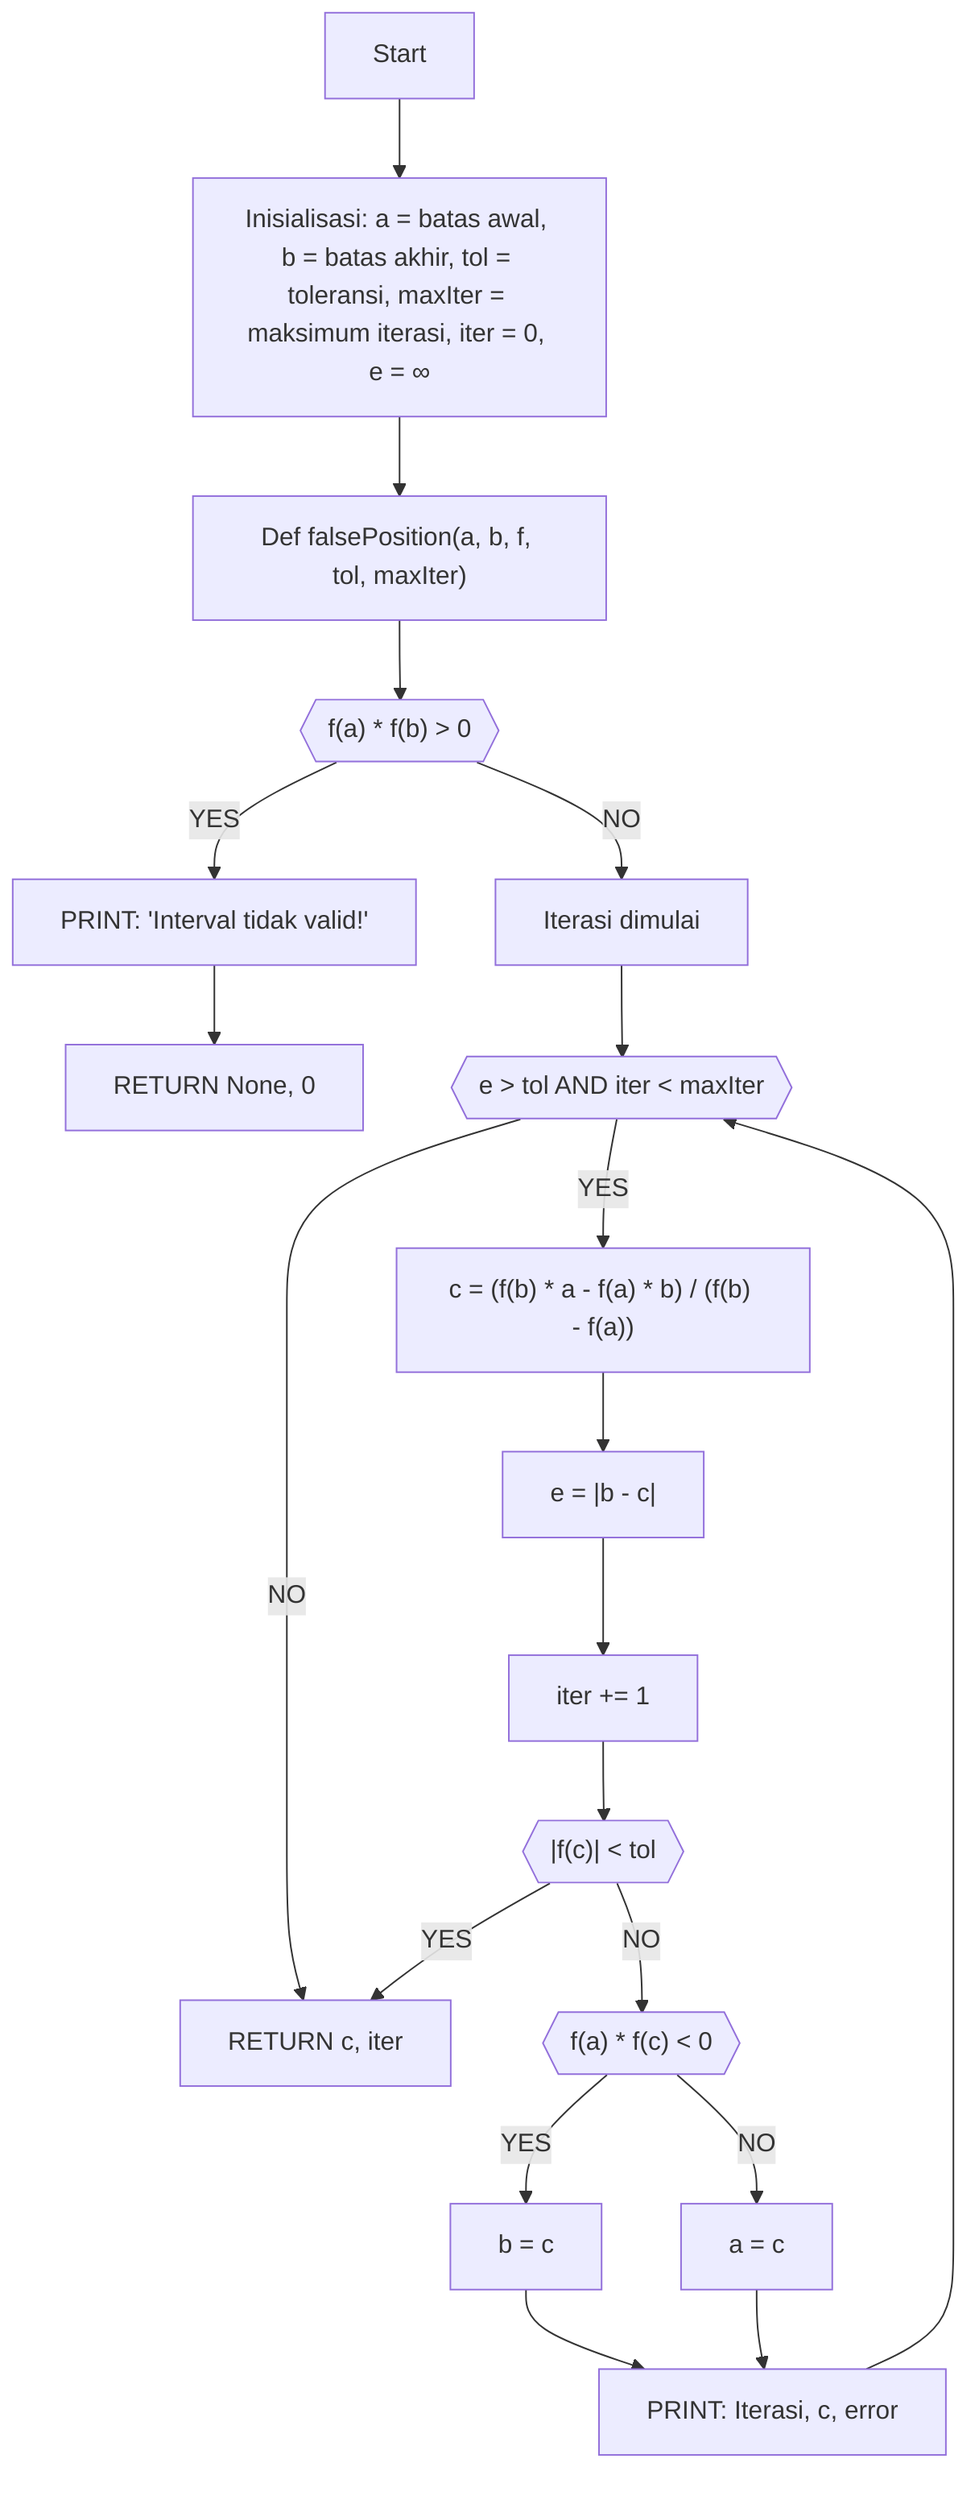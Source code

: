 flowchart TD;
    A[Start] --> B["Inisialisasi: a = batas awal, b = batas akhir, tol = toleransi, maxIter = maksimum iterasi, iter = 0, e = ∞"]
    B --> C["Def falsePosition(a, b, f, tol, maxIter)"]
    C --> D{{"f(a) * f(b) > 0"}}
    D --> |YES| E["PRINT: 'Interval tidak valid!'"]
    E --> F["RETURN None, 0"]
    D --> |NO| G["Iterasi dimulai"]
    
    G --> H{{"e > tol AND iter < maxIter"}}
    H --> |NO| X["RETURN c, iter"]
    H --> |YES| I["c = (f(b) * a - f(a) * b) / (f(b) - f(a))"]
    I --> J["e = |b - c|"]
    J --> K["iter += 1"]
    K --> L{{"|f(c)| < tol"}}
    L --> |YES| X["RETURN c, iter"]
    L --> |NO| M{{"f(a) * f(c) < 0"}}
    M --> |YES| N["b = c"]
    M --> |NO| O["a = c"]
    N --> P["PRINT: Iterasi, c, error"]
    O --> P
    P --> H